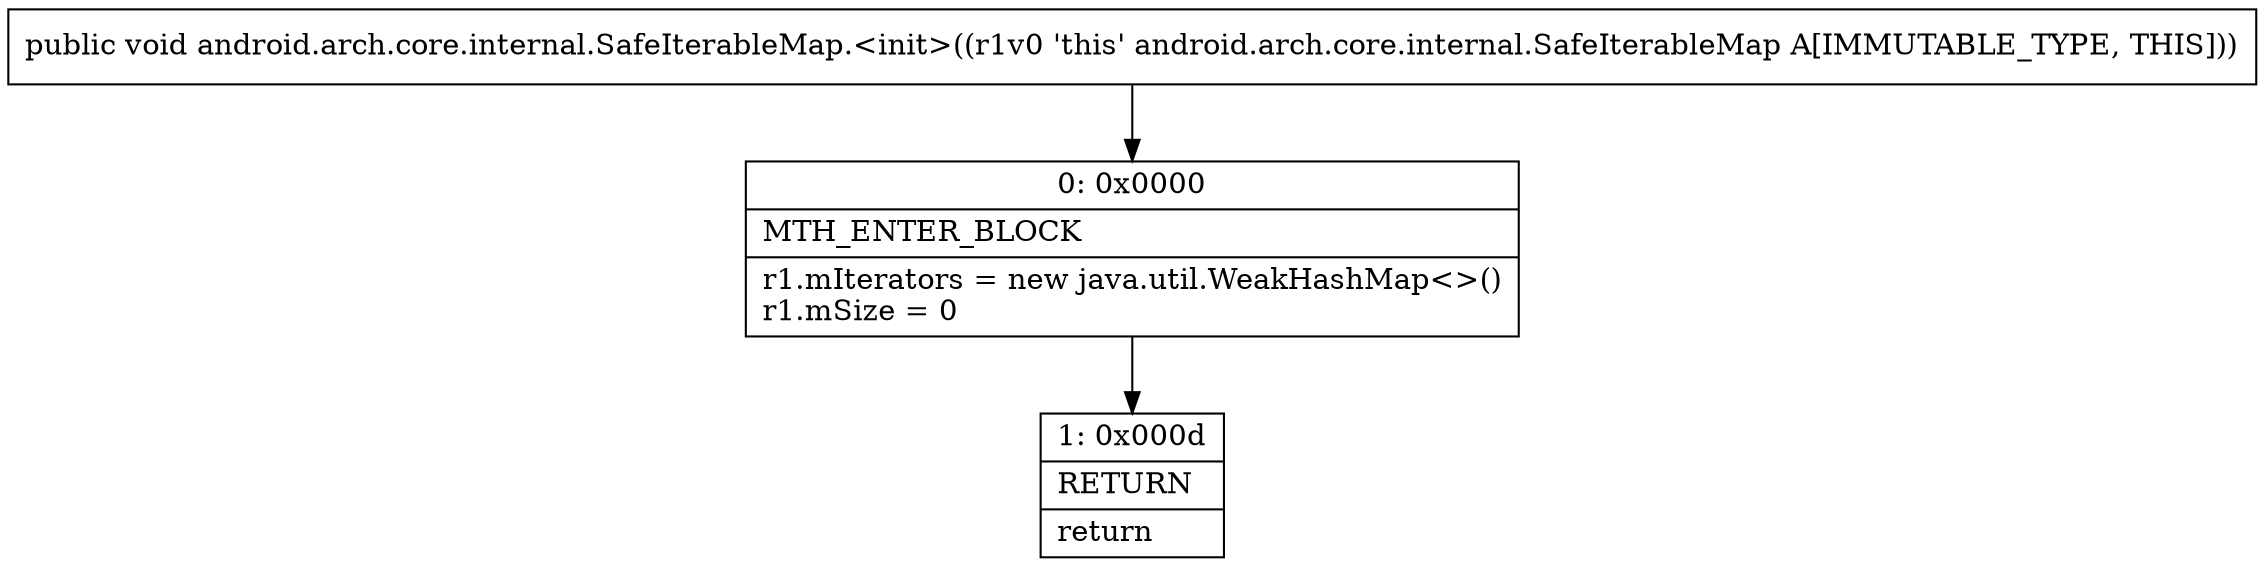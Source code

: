 digraph "CFG forandroid.arch.core.internal.SafeIterableMap.\<init\>()V" {
Node_0 [shape=record,label="{0\:\ 0x0000|MTH_ENTER_BLOCK\l|r1.mIterators = new java.util.WeakHashMap\<\>()\lr1.mSize = 0\l}"];
Node_1 [shape=record,label="{1\:\ 0x000d|RETURN\l|return\l}"];
MethodNode[shape=record,label="{public void android.arch.core.internal.SafeIterableMap.\<init\>((r1v0 'this' android.arch.core.internal.SafeIterableMap A[IMMUTABLE_TYPE, THIS])) }"];
MethodNode -> Node_0;
Node_0 -> Node_1;
}

